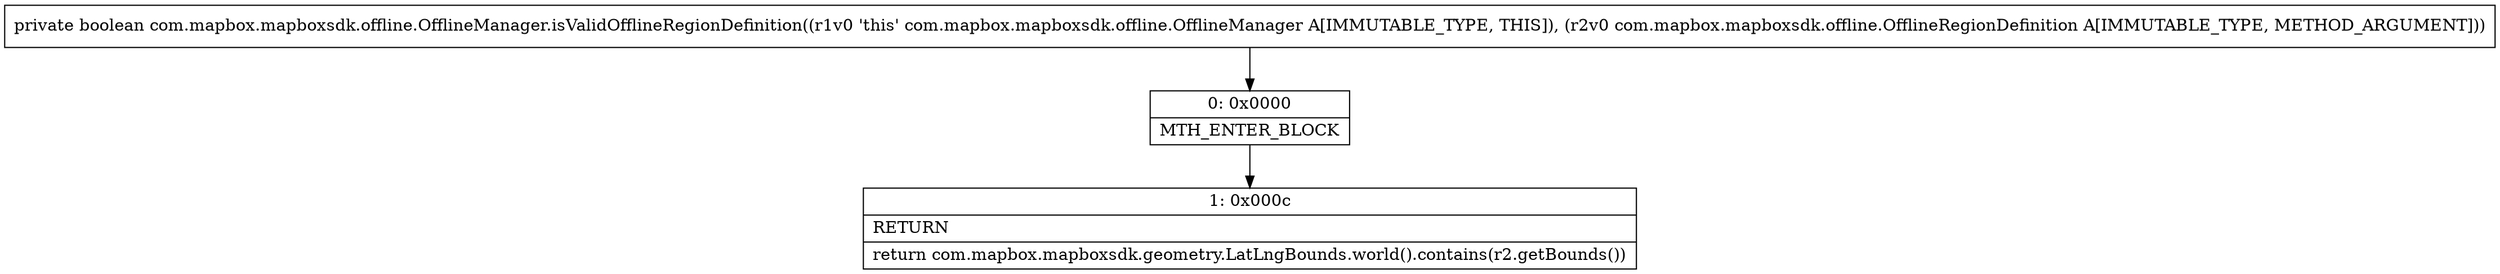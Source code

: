 digraph "CFG forcom.mapbox.mapboxsdk.offline.OfflineManager.isValidOfflineRegionDefinition(Lcom\/mapbox\/mapboxsdk\/offline\/OfflineRegionDefinition;)Z" {
Node_0 [shape=record,label="{0\:\ 0x0000|MTH_ENTER_BLOCK\l}"];
Node_1 [shape=record,label="{1\:\ 0x000c|RETURN\l|return com.mapbox.mapboxsdk.geometry.LatLngBounds.world().contains(r2.getBounds())\l}"];
MethodNode[shape=record,label="{private boolean com.mapbox.mapboxsdk.offline.OfflineManager.isValidOfflineRegionDefinition((r1v0 'this' com.mapbox.mapboxsdk.offline.OfflineManager A[IMMUTABLE_TYPE, THIS]), (r2v0 com.mapbox.mapboxsdk.offline.OfflineRegionDefinition A[IMMUTABLE_TYPE, METHOD_ARGUMENT])) }"];
MethodNode -> Node_0;
Node_0 -> Node_1;
}

